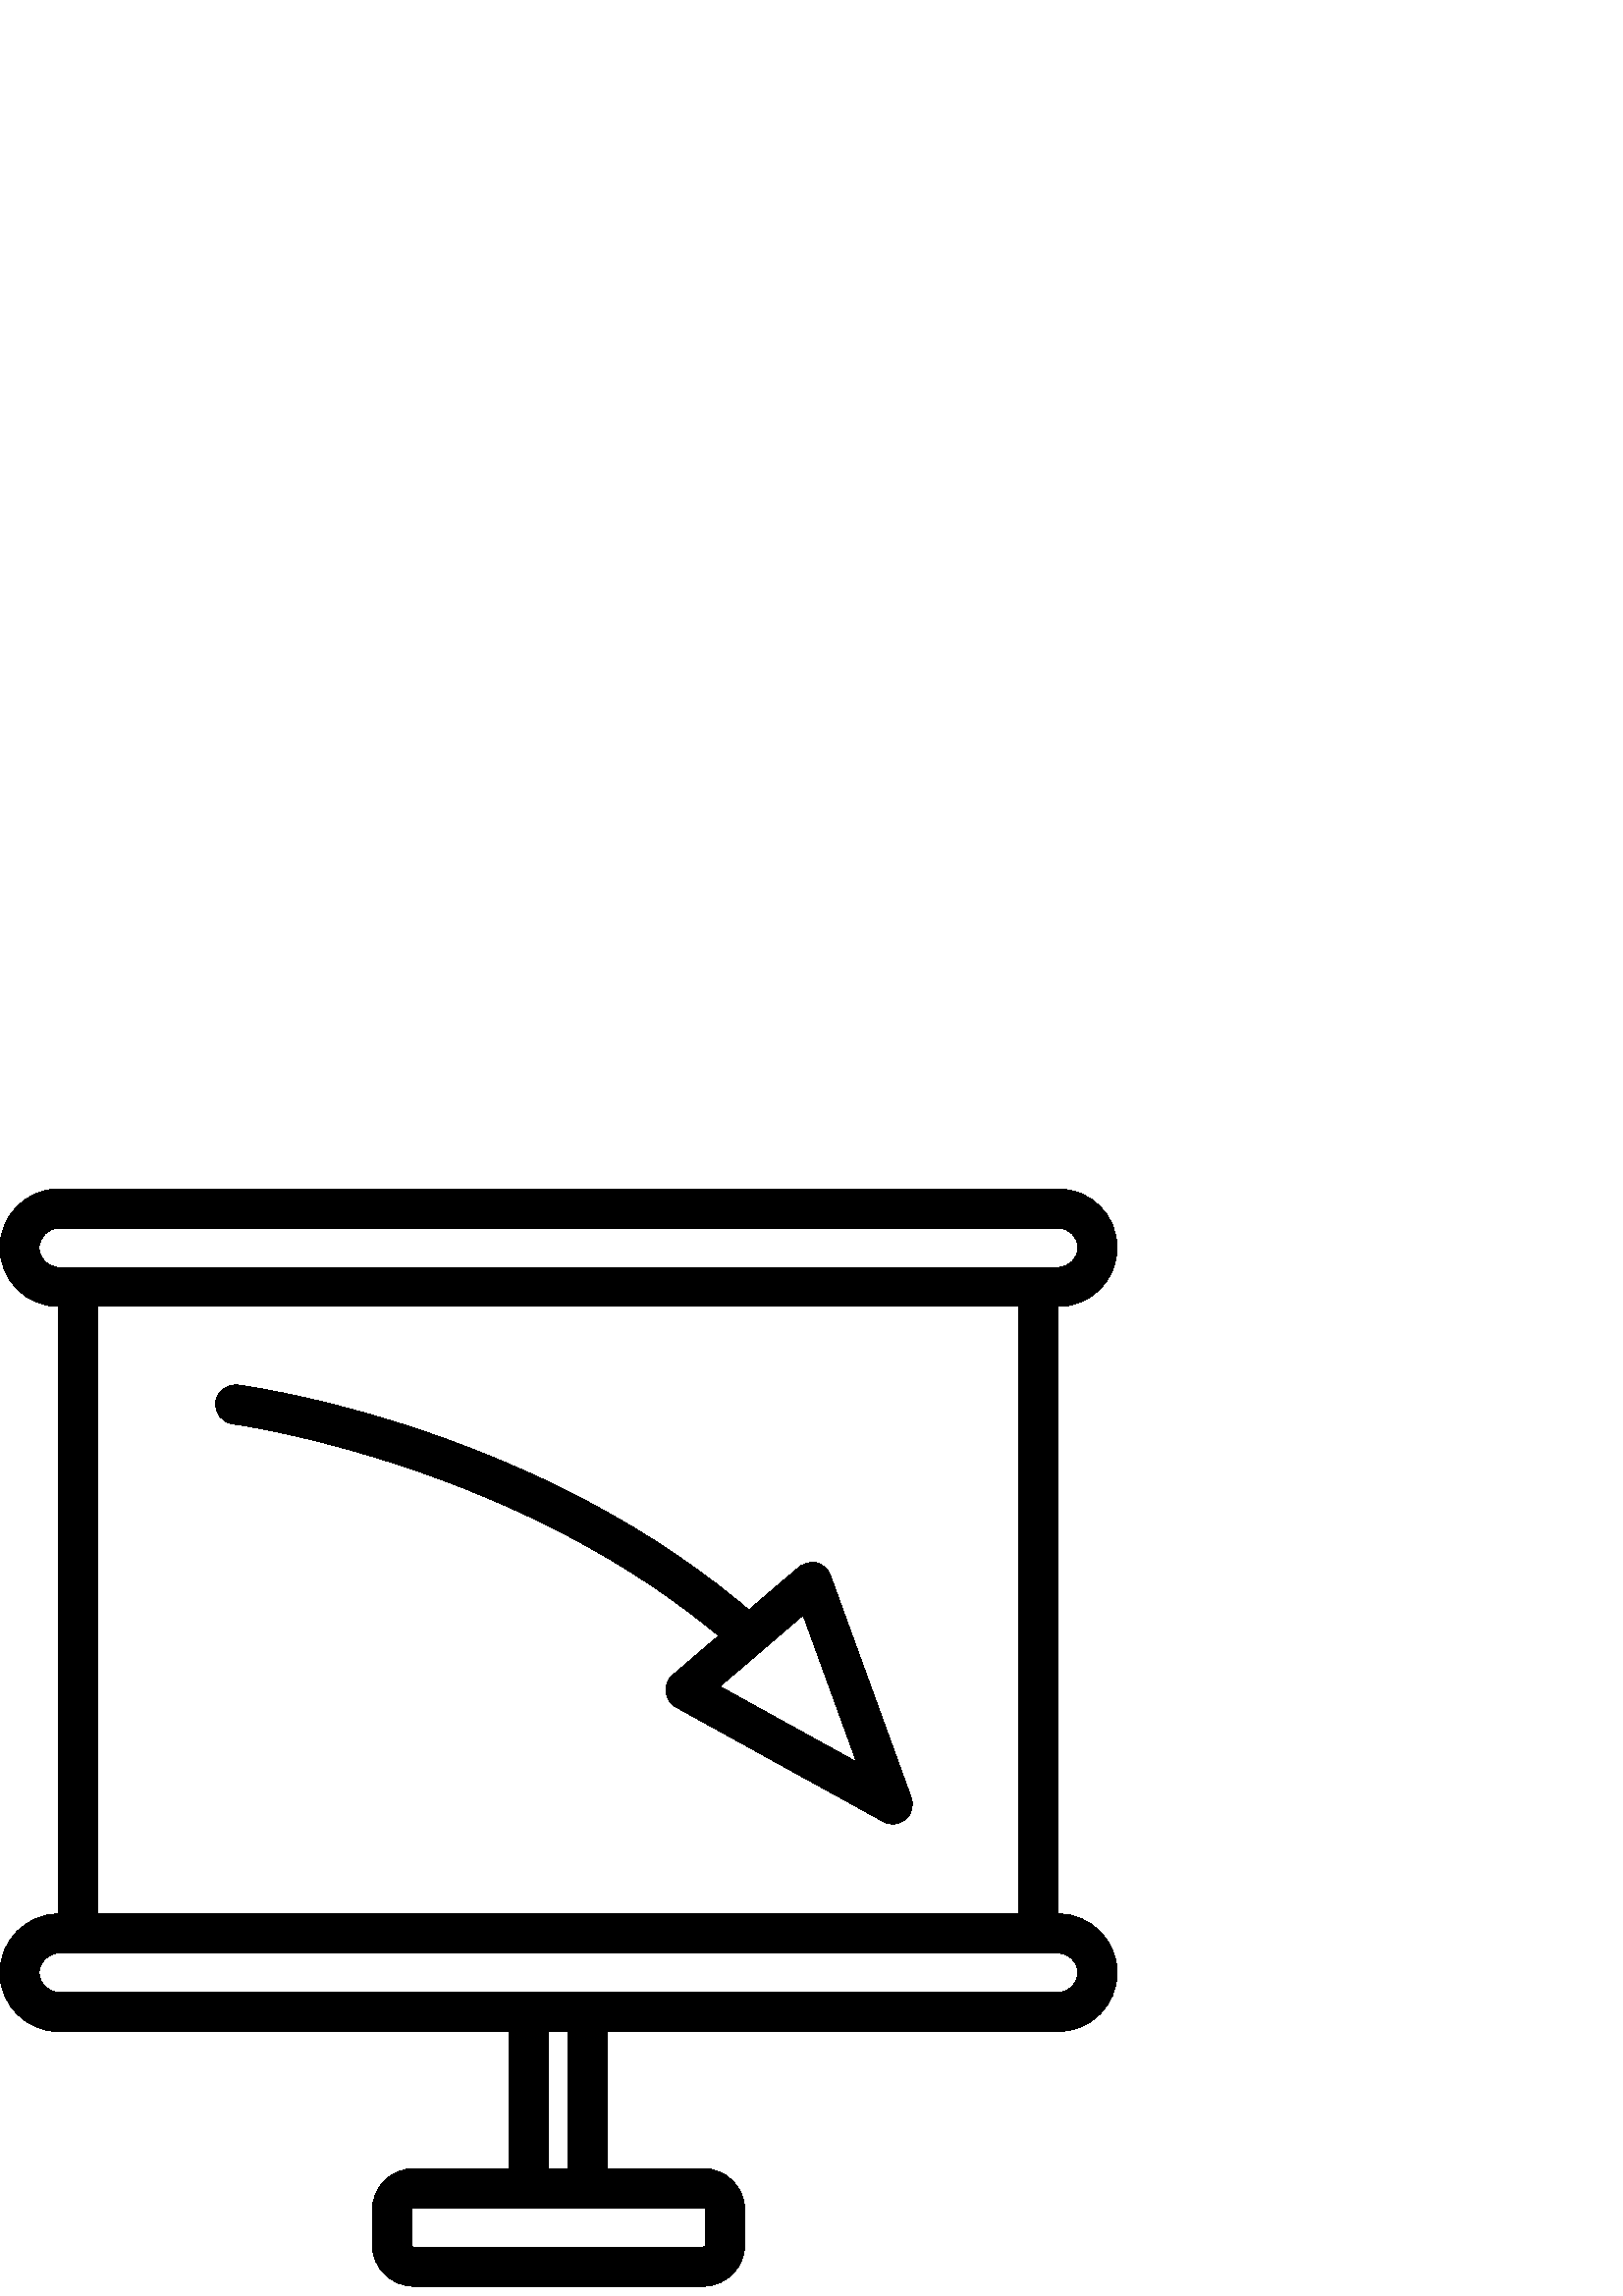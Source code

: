 %!PS-Adobe-3.0 EPSF-3.0
%%Pages: 1
%%DocumentData: Clean7Bit
%%LanguageLevel: 2
%%BoundingBox: 0 2 410 407
%%EndComments
%%BeginProlog
save
50 dict begin
/q { gsave } bind def
/Q { grestore } bind def
/cm { 6 array astore concat } bind def
/w { setlinewidth } bind def
/J { setlinecap } bind def
/j { setlinejoin } bind def
/M { setmiterlimit } bind def
/d { setdash } bind def
/m { moveto } bind def
/l { lineto } bind def
/c { curveto } bind def
/h { closepath } bind def
/re { exch dup neg 3 1 roll 5 3 roll moveto 0 rlineto
      0 exch rlineto 0 rlineto closepath } bind def
/S { stroke } bind def
/f { fill } bind def
/f* { eofill } bind def
/n { newpath } bind def
/W { clip } bind def
/W* { eoclip } bind def
/BT { } bind def
/ET { } bind def
/pdfmark where { pop globaldict /?pdfmark /exec load put }
    { globaldict begin /?pdfmark /pop load def /pdfmark
    /cleartomark load def end } ifelse
/BDC { mark 3 1 roll /BDC pdfmark } bind def
/EMC { mark /EMC pdfmark } bind def
/cairo_store_point { /cairo_point_y exch def /cairo_point_x exch def } def
/Tj { show currentpoint cairo_store_point } bind def
/TJ {
  {
    dup
    type /stringtype eq
    { show } { -0.001 mul 0 cairo_font_matrix dtransform rmoveto } ifelse
  } forall
  currentpoint cairo_store_point
} bind def
/cairo_selectfont { cairo_font_matrix aload pop pop pop 0 0 6 array astore
    cairo_font exch selectfont cairo_point_x cairo_point_y moveto } bind def
/Tf { pop /cairo_font exch def /cairo_font_matrix where
      { pop cairo_selectfont } if } bind def
/Td { matrix translate cairo_font_matrix matrix concatmatrix dup
      /cairo_font_matrix exch def dup 4 get exch 5 get cairo_store_point
      /cairo_font where { pop cairo_selectfont } if } bind def
/Tm { 2 copy 8 2 roll 6 array astore /cairo_font_matrix exch def
      cairo_store_point /cairo_font where { pop cairo_selectfont } if } bind def
/g { setgray } bind def
/rg { setrgbcolor } bind def
/d1 { setcachedevice } bind def
%%EndProlog
%%BeginSetup
%%EndSetup
%%Page: 1 1
%%BeginPageSetup
%%PageBoundingBox: 0 2 410 407
%%EndPageSetup
q 0 2 410 405 rectclip q
0 g
388.043 406.006 m 21.559 406.006 l 9.668 406.006 0 396.338 0 384.448 c 
0 372.561 9.668 362.893 21.559 362.893 c 388.043 362.893 l 399.93 362.893
 409.602 372.561 409.602 384.448 c 409.602 396.338 399.93 406.006 388.043
 406.006 c h
388.043 377.264 m 21.559 377.264 l 17.594 377.264 14.371 380.487 14.371
 384.448 c 14.371 388.413 17.594 391.635 21.559 391.635 c 388.043 391.635
 l 392.004 391.635 395.227 388.413 395.227 384.448 c 395.227 380.487 392.004
 377.264 388.043 377.264 c h
388.043 377.264 m f
388.043 140.127 m 21.559 140.127 l 9.668 140.127 0 130.459 0 118.569 c 
0 106.678 9.668 97.01 21.559 97.01 c 388.043 97.01 l 399.93 97.01 409.598
 106.678 409.598 118.569 c 409.598 130.459 399.93 140.127 388.043 140.127
 c h
388.043 111.381 m 21.559 111.381 l 17.594 111.381 14.371 114.604 14.371
 118.569 c 14.371 122.53 17.594 125.752 21.559 125.752 c 388.043 125.752
 l 392.004 125.752 395.227 122.53 395.227 118.569 c 395.227 114.604 392.004
 111.381 388.043 111.381 c h
388.043 111.381 m f
257.891 46.713 m 151.711 46.713 l 143.344 46.713 136.535 39.905 136.535
 31.534 c 136.535 18.768 l 136.535 10.401 143.344 3.592 151.711 3.592 c 
257.891 3.592 l 266.258 3.592 273.066 10.401 273.066 18.768 c 273.066 31.538
 l 273.066 39.905 266.258 46.713 257.891 46.713 c h
258.695 18.768 m 258.695 18.327 258.332 17.963 257.891 17.963 c 151.711
 17.963 l 151.27 17.963 150.906 18.327 150.906 18.768 c 150.906 31.534 l
 150.906 31.975 151.266 32.338 151.711 32.338 c 257.891 32.338 l 258.332
 32.338 258.695 31.975 258.695 31.534 c h
258.695 18.768 m f
380.855 377.264 m 28.742 377.264 l 24.777 377.264 21.559 374.045 21.559
 370.077 c 21.559 132.94 l 21.559 128.975 24.777 125.756 28.742 125.756 
c 380.855 125.756 l 384.824 125.756 388.043 128.975 388.043 132.94 c 388.043
 370.077 l 388.043 374.045 384.824 377.264 380.855 377.264 c h
373.672 140.127 m 35.93 140.127 l 35.93 362.893 l 373.668 362.893 l 373.668
 140.127 l h
373.672 140.127 m f
278.809 247.92 m 198.684 318.846 91.676 333.502 87.16 334.088 c 83.234 
334.596 79.617 331.827 79.102 327.893 c 78.594 323.959 81.367 320.35 85.301
 319.838 c 86.363 319.698 192.43 305.194 269.285 237.155 c 270.652 235.948
 272.352 235.35 274.043 235.35 c 276.031 235.35 278.008 236.17 279.426 237.776
 c 282.055 240.748 281.781 245.291 278.809 247.92 c h
278.809 247.92 m f
334.113 182.745 m 304.441 264.346 l 303.633 266.561 301.797 268.237 299.516
 268.838 c 297.238 269.444 294.805 268.885 293.016 267.35 c 246.68 227.721
 l 244.887 226.186 243.965 223.873 244.203 221.53 c 244.441 219.186 245.812
 217.108 247.875 215.967 c 323.887 173.998 l 324.977 173.397 326.172 173.104
 327.359 173.104 c 329.035 173.104 330.703 173.69 332.031 174.83 c 334.309
 176.776 335.137 179.932 334.113 182.745 c h
263.902 223.538 m 294.477 249.686 l 314.059 195.842 l h
263.902 223.538 m f
215.578 111.381 m 211.613 111.381 208.395 108.163 208.395 104.198 c 208.395
 46.709 l 201.207 46.709 l 201.207 104.198 l 201.207 108.163 197.988 111.381
 194.023 111.381 c 190.055 111.381 186.836 108.163 186.836 104.198 c 186.836
 39.522 l 186.836 35.557 190.055 32.338 194.023 32.338 c 215.578 32.338 
l 219.547 32.338 222.766 35.557 222.766 39.522 c 222.766 104.198 l 222.766
 108.163 219.547 111.381 215.578 111.381 c h
215.578 111.381 m f
Q Q
showpage
%%Trailer
end restore
%%EOF
